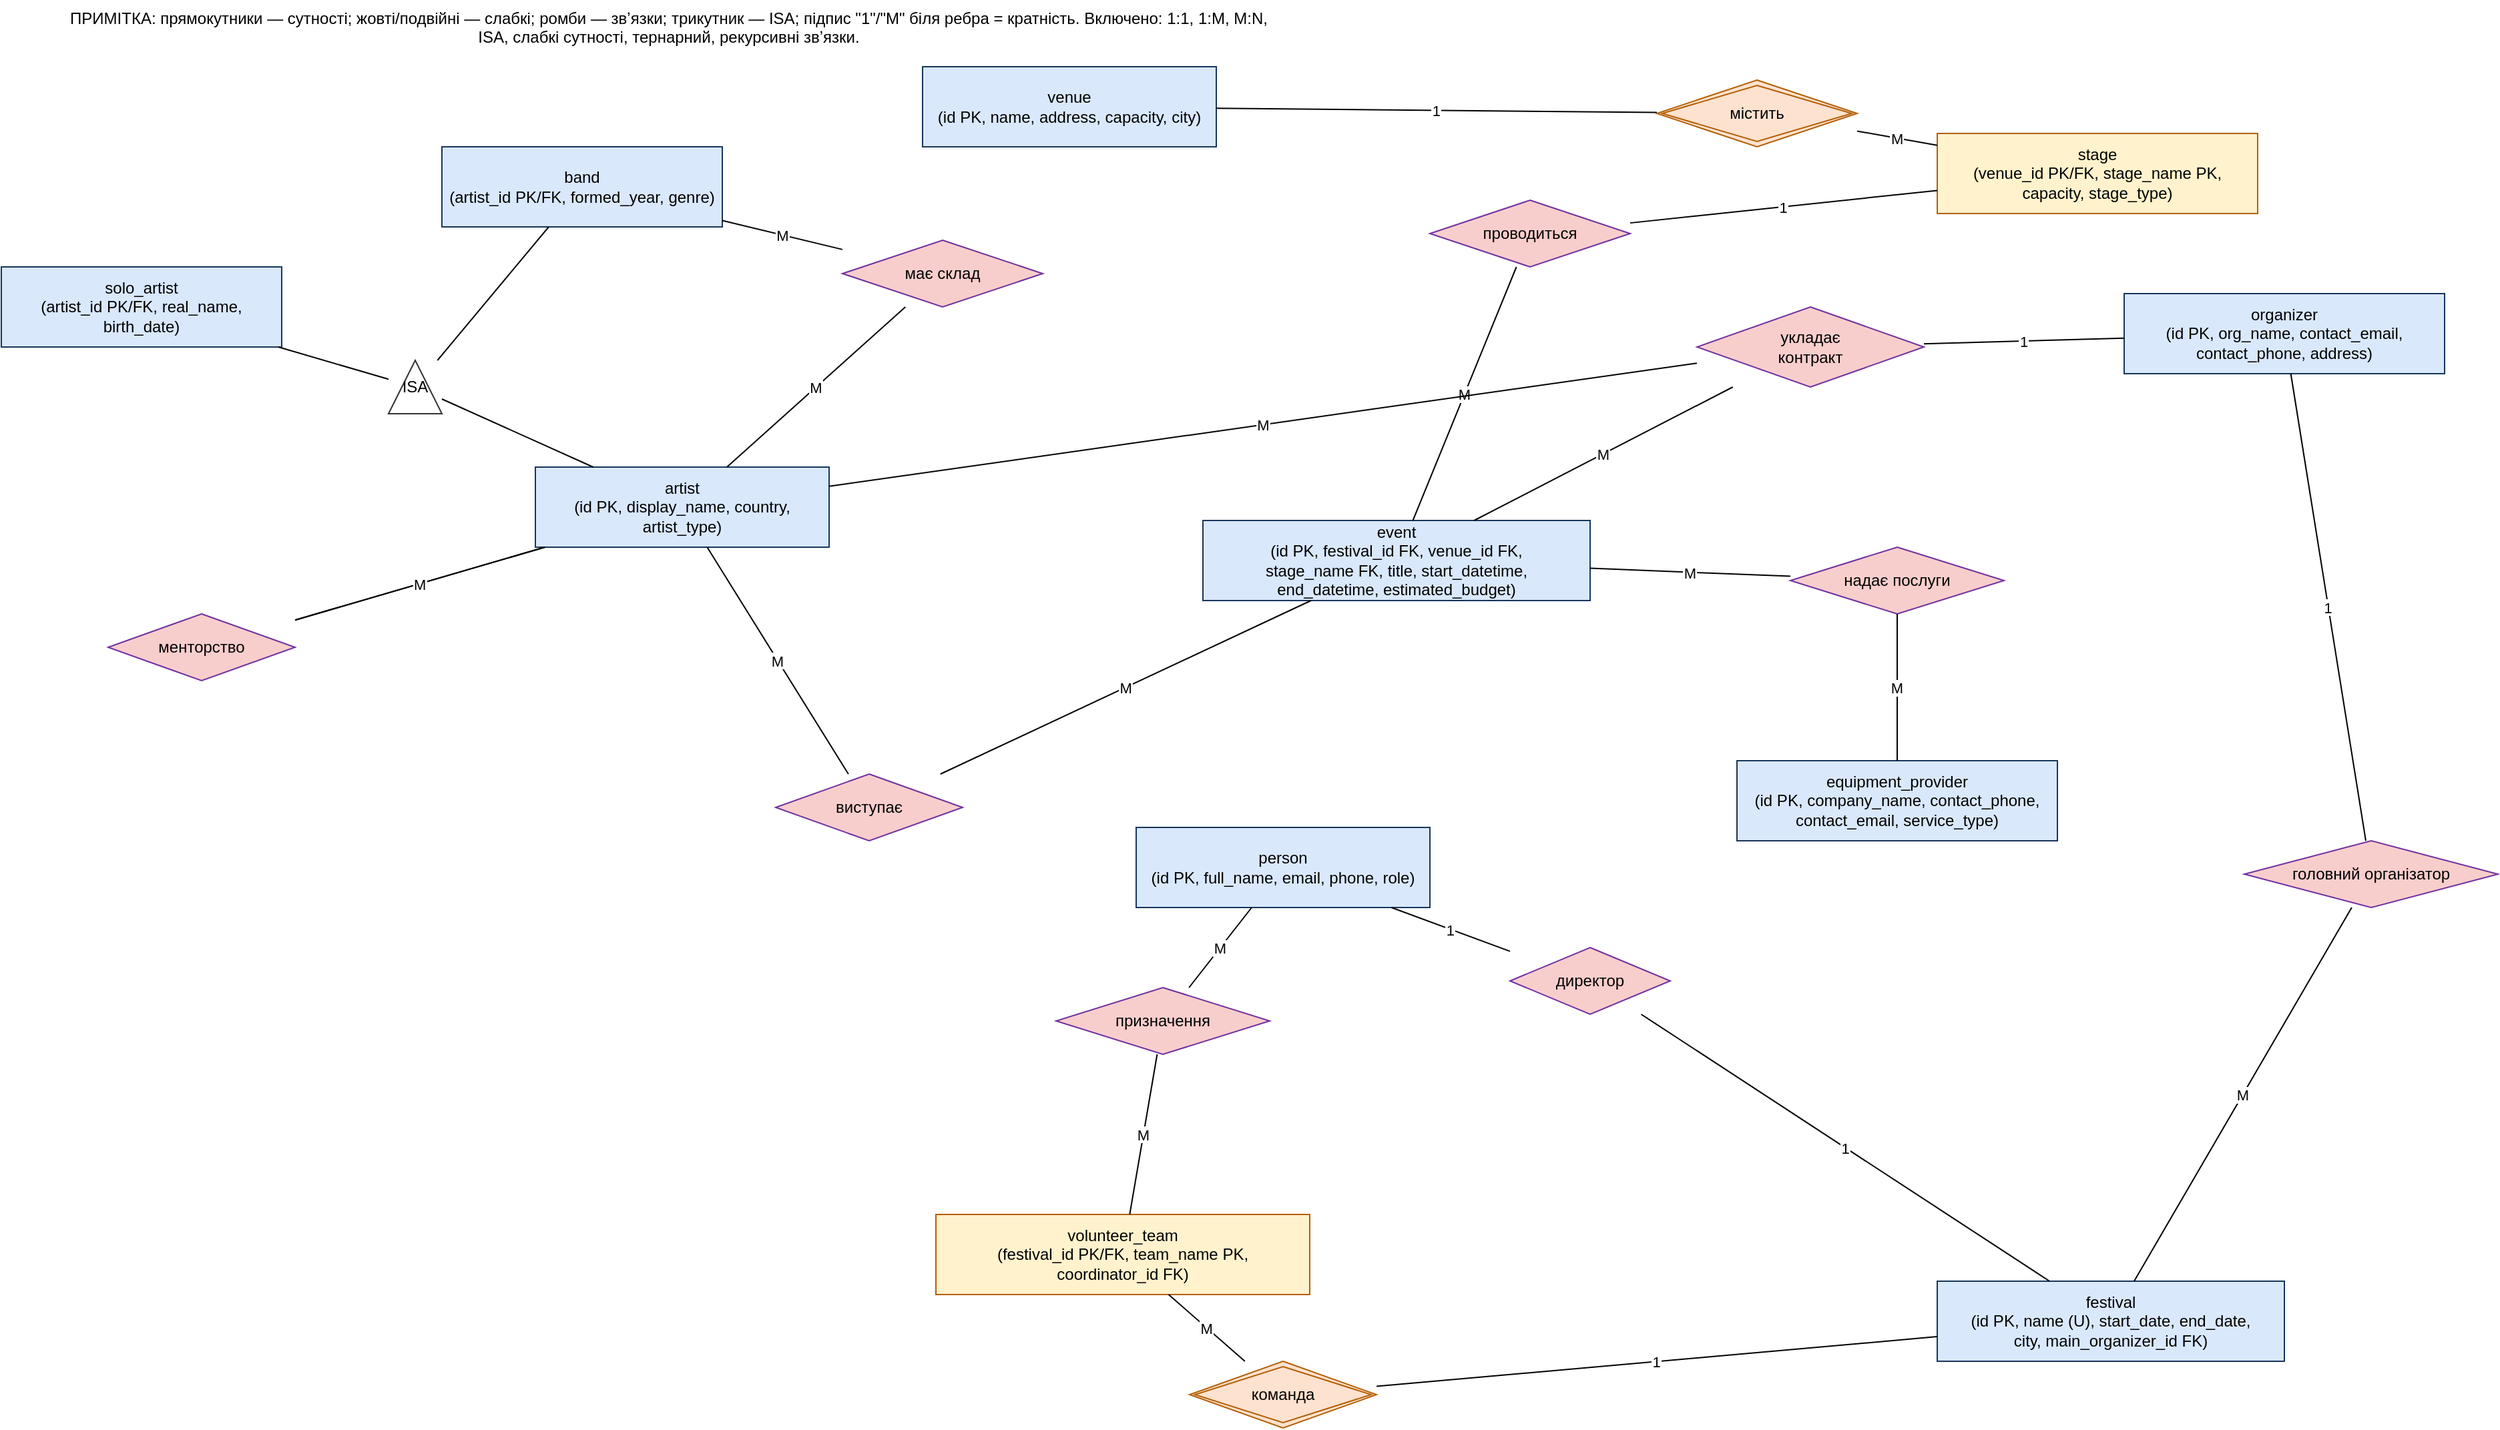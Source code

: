 <mxfile version="28.2.3">
  <diagram name="Festival ER Updated" id="QAhVXN3QAAfwbqdzRAKQ">
    <mxGraphModel dx="2066" dy="1137" grid="1" gridSize="10" guides="1" tooltips="1" connect="1" arrows="1" fold="1" page="1" pageScale="1" pageWidth="827" pageHeight="1169" math="0" shadow="0">
      <root>
        <mxCell id="0" />
        <mxCell id="1" parent="0" />
        <mxCell id="QvNrdT6Fx8rbQJUEw2qS-1" value="artist&#xa;(id PK, display_name, country, artist_type)" style="shape=rectangle;whiteSpace=wrap;html=1;rounded=0;strokeColor=#17365D;fillColor=#dae8fc;" parent="1" vertex="1">
          <mxGeometry x="430" y="380" width="220" height="60" as="geometry" />
        </mxCell>
        <mxCell id="QvNrdT6Fx8rbQJUEw2qS-2" value="solo_artist&#xa;(artist_id PK/FK, real_name, birth_date)" style="shape=rectangle;whiteSpace=wrap;html=1;rounded=0;strokeColor=#17365D;fillColor=#dae8fc;" parent="1" vertex="1">
          <mxGeometry x="30" y="230" width="210" height="60" as="geometry" />
        </mxCell>
        <mxCell id="QvNrdT6Fx8rbQJUEw2qS-3" value="band&#xa;(artist_id PK/FK, formed_year, genre)" style="shape=rectangle;whiteSpace=wrap;html=1;rounded=0;strokeColor=#17365D;fillColor=#dae8fc;" parent="1" vertex="1">
          <mxGeometry x="360" y="140" width="210" height="60" as="geometry" />
        </mxCell>
        <mxCell id="QvNrdT6Fx8rbQJUEw2qS-4" value="person&#xa;(id PK, full_name, email, phone, role)" style="shape=rectangle;whiteSpace=wrap;html=1;rounded=0;strokeColor=#17365D;fillColor=#dae8fc;" parent="1" vertex="1">
          <mxGeometry x="880" y="650" width="220" height="60" as="geometry" />
        </mxCell>
        <mxCell id="QvNrdT6Fx8rbQJUEw2qS-5" value="organizer&#xa;(id PK, org_name, contact_email,&#xa;contact_phone, address)" style="shape=rectangle;whiteSpace=wrap;html=1;rounded=0;strokeColor=#17365D;fillColor=#dae8fc;" parent="1" vertex="1">
          <mxGeometry x="1620" y="250" width="240" height="60" as="geometry" />
        </mxCell>
        <mxCell id="QvNrdT6Fx8rbQJUEw2qS-6" value="equipment_provider&#xa;(id PK, company_name, contact_phone,&#xa;contact_email, service_type)" style="shape=rectangle;whiteSpace=wrap;html=1;rounded=0;strokeColor=#17365D;fillColor=#dae8fc;" parent="1" vertex="1">
          <mxGeometry x="1330" y="600" width="240" height="60" as="geometry" />
        </mxCell>
        <mxCell id="QvNrdT6Fx8rbQJUEw2qS-7" value="venue&#xa;(id PK, name, address, capacity, city)" style="shape=rectangle;whiteSpace=wrap;html=1;rounded=0;strokeColor=#17365D;fillColor=#dae8fc;" parent="1" vertex="1">
          <mxGeometry x="720" y="80" width="220" height="60" as="geometry" />
        </mxCell>
        <mxCell id="QvNrdT6Fx8rbQJUEw2qS-8" value="stage&#xa;(venue_id PK/FK, stage_name PK,&#xa;capacity, stage_type)" style="shape=rectangle;whiteSpace=wrap;html=1;rounded=0;double=1;strokeColor=#b45f06;fillColor=#fff2cc;" parent="1" vertex="1">
          <mxGeometry x="1480" y="130" width="240" height="60" as="geometry" />
        </mxCell>
        <mxCell id="QvNrdT6Fx8rbQJUEw2qS-9" value="festival&#xa;(id PK, name (U), start_date, end_date,&#xa;city, main_organizer_id FK)" style="shape=rectangle;whiteSpace=wrap;html=1;rounded=0;strokeColor=#17365D;fillColor=#dae8fc;" parent="1" vertex="1">
          <mxGeometry x="1480" y="990" width="260" height="60" as="geometry" />
        </mxCell>
        <mxCell id="QvNrdT6Fx8rbQJUEw2qS-10" value="volunteer_team&#xa;(festival_id PK/FK, team_name PK,&#xa;coordinator_id FK)" style="shape=rectangle;whiteSpace=wrap;html=1;rounded=0;double=1;strokeColor=#b45f06;fillColor=#fff2cc;" parent="1" vertex="1">
          <mxGeometry x="730" y="940" width="280" height="60" as="geometry" />
        </mxCell>
        <mxCell id="QvNrdT6Fx8rbQJUEw2qS-11" value="event&#xa;(id PK, festival_id FK, venue_id FK,&#xa;stage_name FK, title, start_datetime,&#xa;end_datetime, estimated_budget)" style="shape=rectangle;whiteSpace=wrap;html=1;rounded=0;strokeColor=#17365D;fillColor=#dae8fc;" parent="1" vertex="1">
          <mxGeometry x="930" y="420" width="290" height="60" as="geometry" />
        </mxCell>
        <mxCell id="QvNrdT6Fx8rbQJUEw2qS-12" value="ISA" style="shape=triangle;direction=north;whiteSpace=wrap;html=1;strokeColor=#333333;fillColor=#ffffff;" parent="1" vertex="1">
          <mxGeometry x="320" y="300" width="40" height="40" as="geometry" />
        </mxCell>
        <mxCell id="QvNrdT6Fx8rbQJUEw2qS-13" value="містить" style="shape=rhombus;whiteSpace=wrap;html=1;double=1;strokeColor=#b45f06;fillColor=#fde2cf;" parent="1" vertex="1">
          <mxGeometry x="1270" y="90" width="150" height="50" as="geometry" />
        </mxCell>
        <mxCell id="QvNrdT6Fx8rbQJUEw2qS-14" value="проводиться" style="shape=rhombus;whiteSpace=wrap;html=1;strokeColor=#7030a0;fillColor=#f8cecc;" parent="1" vertex="1">
          <mxGeometry x="1100" y="180" width="150" height="50" as="geometry" />
        </mxCell>
        <mxCell id="QvNrdT6Fx8rbQJUEw2qS-15" value="виступає" style="shape=rhombus;whiteSpace=wrap;html=1;strokeColor=#7030a0;fillColor=#f8cecc;" parent="1" vertex="1">
          <mxGeometry x="610" y="610" width="140" height="50" as="geometry" />
        </mxCell>
        <mxCell id="QvNrdT6Fx8rbQJUEw2qS-16" value="надає послуги" style="shape=rhombus;whiteSpace=wrap;html=1;strokeColor=#7030a0;fillColor=#f8cecc;" parent="1" vertex="1">
          <mxGeometry x="1370" y="440" width="160" height="50" as="geometry" />
        </mxCell>
        <mxCell id="QvNrdT6Fx8rbQJUEw2qS-17" value="укладає&#xa;контракт" style="shape=rhombus;whiteSpace=wrap;html=1;strokeColor=#7030a0;fillColor=#f8cecc;" parent="1" vertex="1">
          <mxGeometry x="1300" y="260" width="170" height="60" as="geometry" />
        </mxCell>
        <mxCell id="QvNrdT6Fx8rbQJUEw2qS-18" value="директор" style="shape=rhombus;whiteSpace=wrap;html=1;strokeColor=#7030a0;fillColor=#f8cecc;" parent="1" vertex="1">
          <mxGeometry x="1160" y="740" width="120" height="50" as="geometry" />
        </mxCell>
        <mxCell id="QvNrdT6Fx8rbQJUEw2qS-19" value="призначення" style="shape=rhombus;whiteSpace=wrap;html=1;strokeColor=#7030a0;fillColor=#f8cecc;" parent="1" vertex="1">
          <mxGeometry x="820" y="770" width="160" height="50" as="geometry" />
        </mxCell>
        <mxCell id="QvNrdT6Fx8rbQJUEw2qS-20" value="має склад" style="shape=rhombus;whiteSpace=wrap;html=1;strokeColor=#7030a0;fillColor=#f8cecc;" parent="1" vertex="1">
          <mxGeometry x="660" y="210" width="150" height="50" as="geometry" />
        </mxCell>
        <mxCell id="QvNrdT6Fx8rbQJUEw2qS-21" value="менторство" style="shape=rhombus;whiteSpace=wrap;html=1;strokeColor=#7030a0;fillColor=#f8cecc;" parent="1" vertex="1">
          <mxGeometry x="110" y="490" width="140" height="50" as="geometry" />
        </mxCell>
        <mxCell id="QvNrdT6Fx8rbQJUEw2qS-22" value="" style="endArrow=none;" parent="1" source="QvNrdT6Fx8rbQJUEw2qS-1" target="QvNrdT6Fx8rbQJUEw2qS-12" edge="1">
          <mxGeometry relative="1" as="geometry">
            <mxPoint x="40" y="20" as="targetPoint" />
          </mxGeometry>
        </mxCell>
        <mxCell id="QvNrdT6Fx8rbQJUEw2qS-23" value="" style="endArrow=none;" parent="1" source="QvNrdT6Fx8rbQJUEw2qS-12" target="QvNrdT6Fx8rbQJUEw2qS-2" edge="1">
          <mxGeometry relative="1" as="geometry">
            <mxPoint x="40" y="20" as="targetPoint" />
          </mxGeometry>
        </mxCell>
        <mxCell id="QvNrdT6Fx8rbQJUEw2qS-24" value="" style="endArrow=none;" parent="1" source="QvNrdT6Fx8rbQJUEw2qS-12" target="QvNrdT6Fx8rbQJUEw2qS-3" edge="1">
          <mxGeometry relative="1" as="geometry">
            <mxPoint x="40" y="20" as="targetPoint" />
          </mxGeometry>
        </mxCell>
        <mxCell id="QvNrdT6Fx8rbQJUEw2qS-25" value="1" style="endArrow=none;" parent="1" source="QvNrdT6Fx8rbQJUEw2qS-7" target="QvNrdT6Fx8rbQJUEw2qS-13" edge="1">
          <mxGeometry relative="1" as="geometry">
            <mxPoint x="40" y="20" as="targetPoint" />
          </mxGeometry>
        </mxCell>
        <mxCell id="QvNrdT6Fx8rbQJUEw2qS-26" value="M" style="endArrow=none;" parent="1" source="QvNrdT6Fx8rbQJUEw2qS-13" target="QvNrdT6Fx8rbQJUEw2qS-8" edge="1">
          <mxGeometry relative="1" as="geometry">
            <mxPoint x="40" y="20" as="targetPoint" />
          </mxGeometry>
        </mxCell>
        <mxCell id="QvNrdT6Fx8rbQJUEw2qS-27" value="M" style="endArrow=none;" parent="1" source="QvNrdT6Fx8rbQJUEw2qS-11" target="QvNrdT6Fx8rbQJUEw2qS-14" edge="1">
          <mxGeometry relative="1" as="geometry">
            <mxPoint x="40" y="20" as="targetPoint" />
          </mxGeometry>
        </mxCell>
        <mxCell id="QvNrdT6Fx8rbQJUEw2qS-28" value="1" style="endArrow=none;" parent="1" source="QvNrdT6Fx8rbQJUEw2qS-14" target="QvNrdT6Fx8rbQJUEw2qS-8" edge="1">
          <mxGeometry relative="1" as="geometry">
            <mxPoint x="40" y="20" as="targetPoint" />
          </mxGeometry>
        </mxCell>
        <mxCell id="QvNrdT6Fx8rbQJUEw2qS-29" value="M" style="endArrow=none;" parent="1" source="QvNrdT6Fx8rbQJUEw2qS-1" target="QvNrdT6Fx8rbQJUEw2qS-15" edge="1">
          <mxGeometry relative="1" as="geometry">
            <mxPoint x="40" y="20" as="targetPoint" />
          </mxGeometry>
        </mxCell>
        <mxCell id="QvNrdT6Fx8rbQJUEw2qS-30" value="M" style="endArrow=none;" parent="1" source="QvNrdT6Fx8rbQJUEw2qS-15" target="QvNrdT6Fx8rbQJUEw2qS-11" edge="1">
          <mxGeometry relative="1" as="geometry">
            <mxPoint x="40" y="20" as="targetPoint" />
          </mxGeometry>
        </mxCell>
        <mxCell id="QvNrdT6Fx8rbQJUEw2qS-31" value="M" style="endArrow=none;" parent="1" source="QvNrdT6Fx8rbQJUEw2qS-11" target="QvNrdT6Fx8rbQJUEw2qS-16" edge="1">
          <mxGeometry relative="1" as="geometry">
            <mxPoint x="40" y="20" as="targetPoint" />
          </mxGeometry>
        </mxCell>
        <mxCell id="QvNrdT6Fx8rbQJUEw2qS-32" value="M" style="endArrow=none;" parent="1" source="QvNrdT6Fx8rbQJUEw2qS-16" target="QvNrdT6Fx8rbQJUEw2qS-6" edge="1">
          <mxGeometry relative="1" as="geometry">
            <mxPoint x="40" y="20" as="targetPoint" />
          </mxGeometry>
        </mxCell>
        <mxCell id="QvNrdT6Fx8rbQJUEw2qS-33" value="M" style="endArrow=none;" parent="1" source="QvNrdT6Fx8rbQJUEw2qS-1" target="QvNrdT6Fx8rbQJUEw2qS-17" edge="1">
          <mxGeometry relative="1" as="geometry">
            <mxPoint x="40" y="20" as="targetPoint" />
          </mxGeometry>
        </mxCell>
        <mxCell id="QvNrdT6Fx8rbQJUEw2qS-34" value="M" style="endArrow=none;" parent="1" source="QvNrdT6Fx8rbQJUEw2qS-11" target="QvNrdT6Fx8rbQJUEw2qS-17" edge="1">
          <mxGeometry relative="1" as="geometry">
            <mxPoint x="40" y="20" as="targetPoint" />
          </mxGeometry>
        </mxCell>
        <mxCell id="QvNrdT6Fx8rbQJUEw2qS-35" value="1" style="endArrow=none;" parent="1" source="QvNrdT6Fx8rbQJUEw2qS-5" target="QvNrdT6Fx8rbQJUEw2qS-17" edge="1">
          <mxGeometry relative="1" as="geometry">
            <mxPoint x="40" y="20" as="targetPoint" />
          </mxGeometry>
        </mxCell>
        <mxCell id="QvNrdT6Fx8rbQJUEw2qS-36" value="1" style="endArrow=none;" parent="1" source="QvNrdT6Fx8rbQJUEw2qS-9" target="QvNrdT6Fx8rbQJUEw2qS-18" edge="1">
          <mxGeometry relative="1" as="geometry">
            <mxPoint x="40" y="20" as="targetPoint" />
          </mxGeometry>
        </mxCell>
        <mxCell id="QvNrdT6Fx8rbQJUEw2qS-37" value="1" style="endArrow=none;" parent="1" source="QvNrdT6Fx8rbQJUEw2qS-18" target="QvNrdT6Fx8rbQJUEw2qS-4" edge="1">
          <mxGeometry relative="1" as="geometry">
            <mxPoint x="40" y="20" as="targetPoint" />
          </mxGeometry>
        </mxCell>
        <mxCell id="QvNrdT6Fx8rbQJUEw2qS-38" value="команда" style="shape=rhombus;whiteSpace=wrap;html=1;double=1;strokeColor=#b45f06;fillColor=#fde2cf;" parent="1" vertex="1">
          <mxGeometry x="920" y="1050" width="140" height="50" as="geometry" />
        </mxCell>
        <mxCell id="QvNrdT6Fx8rbQJUEw2qS-39" value="1" style="endArrow=none;" parent="1" source="QvNrdT6Fx8rbQJUEw2qS-9" target="QvNrdT6Fx8rbQJUEw2qS-38" edge="1">
          <mxGeometry relative="1" as="geometry">
            <mxPoint x="40" y="20" as="targetPoint" />
          </mxGeometry>
        </mxCell>
        <mxCell id="QvNrdT6Fx8rbQJUEw2qS-40" value="M" style="endArrow=none;" parent="1" source="QvNrdT6Fx8rbQJUEw2qS-38" target="QvNrdT6Fx8rbQJUEw2qS-10" edge="1">
          <mxGeometry relative="1" as="geometry">
            <mxPoint x="40" y="20" as="targetPoint" />
          </mxGeometry>
        </mxCell>
        <mxCell id="QvNrdT6Fx8rbQJUEw2qS-41" value="M" style="endArrow=none;" parent="1" source="QvNrdT6Fx8rbQJUEw2qS-10" target="QvNrdT6Fx8rbQJUEw2qS-19" edge="1">
          <mxGeometry relative="1" as="geometry">
            <mxPoint x="40" y="20" as="targetPoint" />
          </mxGeometry>
        </mxCell>
        <mxCell id="QvNrdT6Fx8rbQJUEw2qS-42" value="M" style="endArrow=none;" parent="1" source="QvNrdT6Fx8rbQJUEw2qS-19" target="QvNrdT6Fx8rbQJUEw2qS-4" edge="1">
          <mxGeometry relative="1" as="geometry">
            <mxPoint x="40" y="20" as="targetPoint" />
          </mxGeometry>
        </mxCell>
        <mxCell id="QvNrdT6Fx8rbQJUEw2qS-43" value="M" style="endArrow=none;" parent="1" source="QvNrdT6Fx8rbQJUEw2qS-3" target="QvNrdT6Fx8rbQJUEw2qS-20" edge="1">
          <mxGeometry relative="1" as="geometry">
            <mxPoint x="40" y="20" as="targetPoint" />
          </mxGeometry>
        </mxCell>
        <mxCell id="QvNrdT6Fx8rbQJUEw2qS-44" value="M" style="endArrow=none;" parent="1" source="QvNrdT6Fx8rbQJUEw2qS-20" target="QvNrdT6Fx8rbQJUEw2qS-1" edge="1">
          <mxGeometry relative="1" as="geometry">
            <mxPoint x="40" y="20" as="targetPoint" />
          </mxGeometry>
        </mxCell>
        <mxCell id="QvNrdT6Fx8rbQJUEw2qS-45" value="M" style="endArrow=none;" parent="1" source="QvNrdT6Fx8rbQJUEw2qS-1" target="QvNrdT6Fx8rbQJUEw2qS-21" edge="1">
          <mxGeometry relative="1" as="geometry">
            <mxPoint x="40" y="20" as="targetPoint" />
          </mxGeometry>
        </mxCell>
        <mxCell id="QvNrdT6Fx8rbQJUEw2qS-46" value="M" style="endArrow=none;" parent="1" source="QvNrdT6Fx8rbQJUEw2qS-21" target="QvNrdT6Fx8rbQJUEw2qS-1" edge="1">
          <mxGeometry relative="1" as="geometry">
            <mxPoint x="40" y="20" as="targetPoint" />
          </mxGeometry>
        </mxCell>
        <mxCell id="QvNrdT6Fx8rbQJUEw2qS-47" value="головний організатор" style="shape=rhombus;whiteSpace=wrap;html=1;strokeColor=#7030a0;fillColor=#f8cecc;" parent="1" vertex="1">
          <mxGeometry x="1710" y="660" width="190" height="50" as="geometry" />
        </mxCell>
        <mxCell id="QvNrdT6Fx8rbQJUEw2qS-48" value="1" style="endArrow=none;" parent="1" source="QvNrdT6Fx8rbQJUEw2qS-5" target="QvNrdT6Fx8rbQJUEw2qS-47" edge="1">
          <mxGeometry relative="1" as="geometry">
            <mxPoint x="40" y="20" as="targetPoint" />
          </mxGeometry>
        </mxCell>
        <mxCell id="QvNrdT6Fx8rbQJUEw2qS-49" value="M" style="endArrow=none;" parent="1" source="QvNrdT6Fx8rbQJUEw2qS-47" target="QvNrdT6Fx8rbQJUEw2qS-9" edge="1">
          <mxGeometry relative="1" as="geometry">
            <mxPoint x="40" y="20" as="targetPoint" />
          </mxGeometry>
        </mxCell>
        <mxCell id="QvNrdT6Fx8rbQJUEw2qS-50" value="ПРИМІТКА: прямокутники — сутності; жовті/подвійні — слабкі; ромби — звʼязки; трикутник — ISA; підпис &quot;1&quot;/&quot;M&quot; біля ребра = кратність. Включено: 1:1, 1:M, M:N, ISA, слабкі сутності, тернарний, рекурсивні звʼязки." style="text;whiteSpace=wrap;html=1;align=center;verticalAlign=top;" parent="1" vertex="1">
          <mxGeometry x="80" y="30" width="900" height="40" as="geometry" />
        </mxCell>
      </root>
    </mxGraphModel>
  </diagram>
</mxfile>
